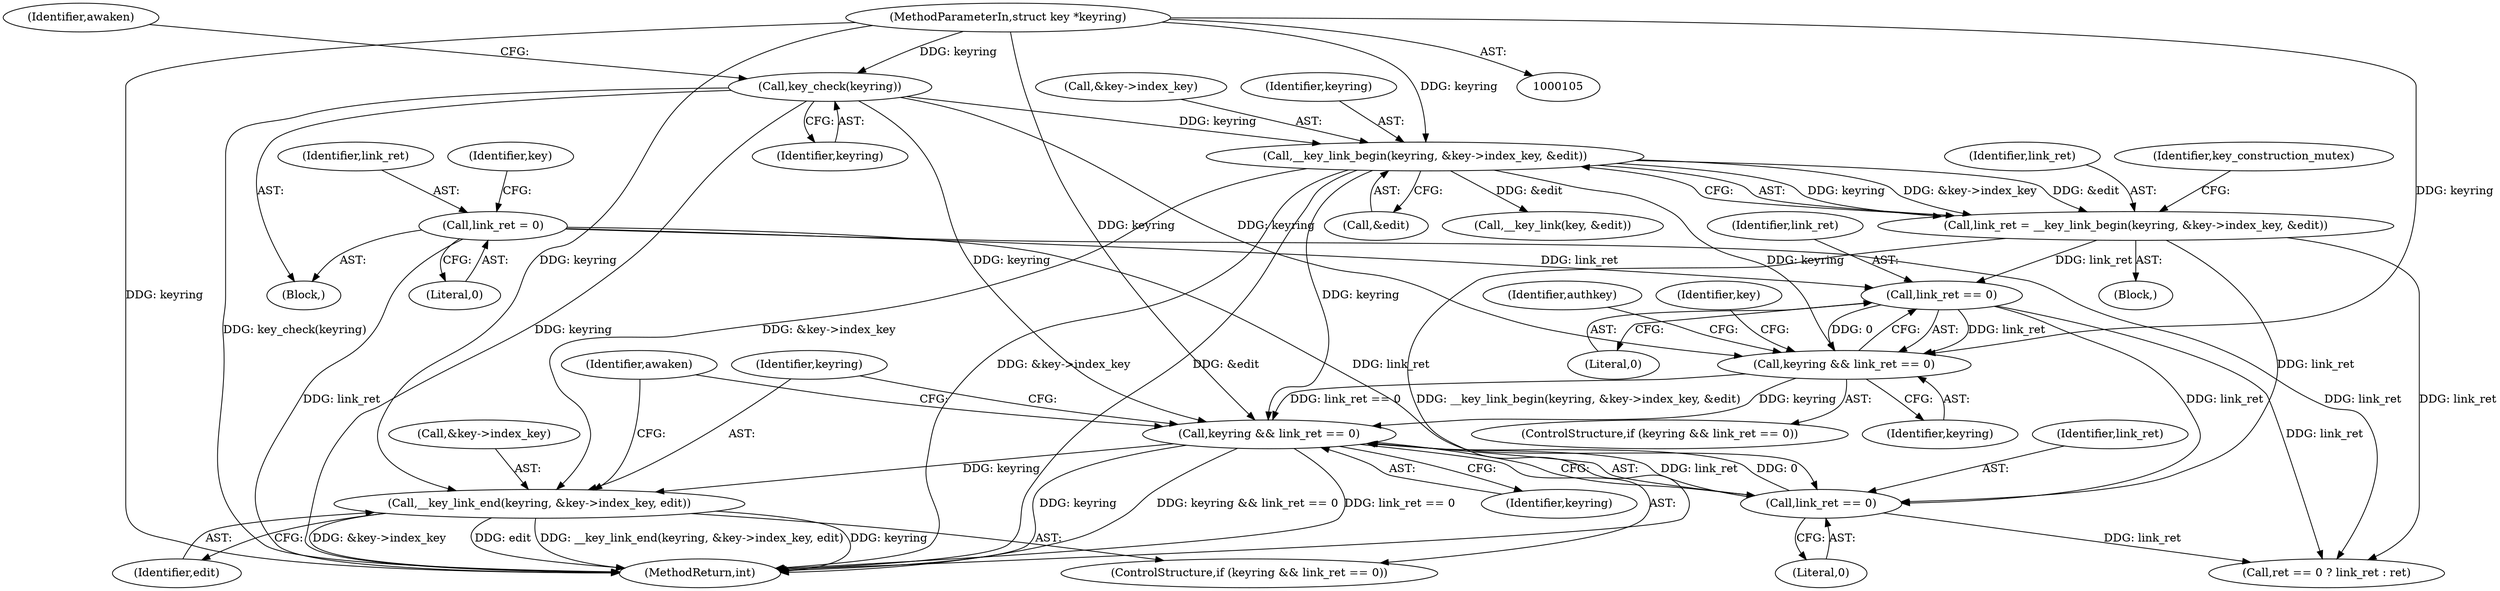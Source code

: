 digraph "0_linux_363b02dab09b3226f3bd1420dad9c72b79a42a76_6@pointer" {
"1000226" [label="(Call,__key_link_end(keyring, &key->index_key, edit))"];
"1000221" [label="(Call,keyring && link_ret == 0)"];
"1000122" [label="(Call,key_check(keyring))"];
"1000109" [label="(MethodParameterIn,struct key *keyring)"];
"1000143" [label="(Call,__key_link_begin(keyring, &key->index_key, &edit))"];
"1000204" [label="(Call,keyring && link_ret == 0)"];
"1000206" [label="(Call,link_ret == 0)"];
"1000141" [label="(Call,link_ret = __key_link_begin(keyring, &key->index_key, &edit))"];
"1000117" [label="(Call,link_ret = 0)"];
"1000223" [label="(Call,link_ret == 0)"];
"1000204" [label="(Call,keyring && link_ret == 0)"];
"1000234" [label="(Identifier,awaken)"];
"1000109" [label="(MethodParameterIn,struct key *keyring)"];
"1000227" [label="(Identifier,keyring)"];
"1000214" [label="(Identifier,authkey)"];
"1000141" [label="(Call,link_ret = __key_link_begin(keyring, &key->index_key, &edit))"];
"1000149" [label="(Call,&edit)"];
"1000121" [label="(Identifier,key)"];
"1000153" [label="(Identifier,key_construction_mutex)"];
"1000248" [label="(MethodReturn,int)"];
"1000208" [label="(Literal,0)"];
"1000122" [label="(Call,key_check(keyring))"];
"1000224" [label="(Identifier,link_ret)"];
"1000232" [label="(Identifier,edit)"];
"1000118" [label="(Identifier,link_ret)"];
"1000119" [label="(Literal,0)"];
"1000210" [label="(Identifier,key)"];
"1000223" [label="(Call,link_ret == 0)"];
"1000125" [label="(Identifier,awaken)"];
"1000228" [label="(Call,&key->index_key)"];
"1000242" [label="(Call,ret == 0 ? link_ret : ret)"];
"1000143" [label="(Call,__key_link_begin(keyring, &key->index_key, &edit))"];
"1000221" [label="(Call,keyring && link_ret == 0)"];
"1000123" [label="(Identifier,keyring)"];
"1000133" [label="(Block,)"];
"1000222" [label="(Identifier,keyring)"];
"1000220" [label="(ControlStructure,if (keyring && link_ret == 0))"];
"1000111" [label="(Block,)"];
"1000226" [label="(Call,__key_link_end(keyring, &key->index_key, edit))"];
"1000209" [label="(Call,__key_link(key, &edit))"];
"1000225" [label="(Literal,0)"];
"1000145" [label="(Call,&key->index_key)"];
"1000206" [label="(Call,link_ret == 0)"];
"1000142" [label="(Identifier,link_ret)"];
"1000205" [label="(Identifier,keyring)"];
"1000203" [label="(ControlStructure,if (keyring && link_ret == 0))"];
"1000117" [label="(Call,link_ret = 0)"];
"1000207" [label="(Identifier,link_ret)"];
"1000144" [label="(Identifier,keyring)"];
"1000226" -> "1000220"  [label="AST: "];
"1000226" -> "1000232"  [label="CFG: "];
"1000227" -> "1000226"  [label="AST: "];
"1000228" -> "1000226"  [label="AST: "];
"1000232" -> "1000226"  [label="AST: "];
"1000234" -> "1000226"  [label="CFG: "];
"1000226" -> "1000248"  [label="DDG: __key_link_end(keyring, &key->index_key, edit)"];
"1000226" -> "1000248"  [label="DDG: keyring"];
"1000226" -> "1000248"  [label="DDG: &key->index_key"];
"1000226" -> "1000248"  [label="DDG: edit"];
"1000221" -> "1000226"  [label="DDG: keyring"];
"1000109" -> "1000226"  [label="DDG: keyring"];
"1000143" -> "1000226"  [label="DDG: &key->index_key"];
"1000221" -> "1000220"  [label="AST: "];
"1000221" -> "1000222"  [label="CFG: "];
"1000221" -> "1000223"  [label="CFG: "];
"1000222" -> "1000221"  [label="AST: "];
"1000223" -> "1000221"  [label="AST: "];
"1000227" -> "1000221"  [label="CFG: "];
"1000234" -> "1000221"  [label="CFG: "];
"1000221" -> "1000248"  [label="DDG: keyring && link_ret == 0"];
"1000221" -> "1000248"  [label="DDG: link_ret == 0"];
"1000221" -> "1000248"  [label="DDG: keyring"];
"1000122" -> "1000221"  [label="DDG: keyring"];
"1000143" -> "1000221"  [label="DDG: keyring"];
"1000204" -> "1000221"  [label="DDG: keyring"];
"1000204" -> "1000221"  [label="DDG: link_ret == 0"];
"1000109" -> "1000221"  [label="DDG: keyring"];
"1000223" -> "1000221"  [label="DDG: link_ret"];
"1000223" -> "1000221"  [label="DDG: 0"];
"1000122" -> "1000111"  [label="AST: "];
"1000122" -> "1000123"  [label="CFG: "];
"1000123" -> "1000122"  [label="AST: "];
"1000125" -> "1000122"  [label="CFG: "];
"1000122" -> "1000248"  [label="DDG: keyring"];
"1000122" -> "1000248"  [label="DDG: key_check(keyring)"];
"1000109" -> "1000122"  [label="DDG: keyring"];
"1000122" -> "1000143"  [label="DDG: keyring"];
"1000122" -> "1000204"  [label="DDG: keyring"];
"1000109" -> "1000105"  [label="AST: "];
"1000109" -> "1000248"  [label="DDG: keyring"];
"1000109" -> "1000143"  [label="DDG: keyring"];
"1000109" -> "1000204"  [label="DDG: keyring"];
"1000143" -> "1000141"  [label="AST: "];
"1000143" -> "1000149"  [label="CFG: "];
"1000144" -> "1000143"  [label="AST: "];
"1000145" -> "1000143"  [label="AST: "];
"1000149" -> "1000143"  [label="AST: "];
"1000141" -> "1000143"  [label="CFG: "];
"1000143" -> "1000248"  [label="DDG: &edit"];
"1000143" -> "1000248"  [label="DDG: &key->index_key"];
"1000143" -> "1000141"  [label="DDG: keyring"];
"1000143" -> "1000141"  [label="DDG: &key->index_key"];
"1000143" -> "1000141"  [label="DDG: &edit"];
"1000143" -> "1000204"  [label="DDG: keyring"];
"1000143" -> "1000209"  [label="DDG: &edit"];
"1000204" -> "1000203"  [label="AST: "];
"1000204" -> "1000205"  [label="CFG: "];
"1000204" -> "1000206"  [label="CFG: "];
"1000205" -> "1000204"  [label="AST: "];
"1000206" -> "1000204"  [label="AST: "];
"1000210" -> "1000204"  [label="CFG: "];
"1000214" -> "1000204"  [label="CFG: "];
"1000206" -> "1000204"  [label="DDG: link_ret"];
"1000206" -> "1000204"  [label="DDG: 0"];
"1000206" -> "1000208"  [label="CFG: "];
"1000207" -> "1000206"  [label="AST: "];
"1000208" -> "1000206"  [label="AST: "];
"1000141" -> "1000206"  [label="DDG: link_ret"];
"1000117" -> "1000206"  [label="DDG: link_ret"];
"1000206" -> "1000223"  [label="DDG: link_ret"];
"1000206" -> "1000242"  [label="DDG: link_ret"];
"1000141" -> "1000133"  [label="AST: "];
"1000142" -> "1000141"  [label="AST: "];
"1000153" -> "1000141"  [label="CFG: "];
"1000141" -> "1000248"  [label="DDG: __key_link_begin(keyring, &key->index_key, &edit)"];
"1000141" -> "1000223"  [label="DDG: link_ret"];
"1000141" -> "1000242"  [label="DDG: link_ret"];
"1000117" -> "1000111"  [label="AST: "];
"1000117" -> "1000119"  [label="CFG: "];
"1000118" -> "1000117"  [label="AST: "];
"1000119" -> "1000117"  [label="AST: "];
"1000121" -> "1000117"  [label="CFG: "];
"1000117" -> "1000248"  [label="DDG: link_ret"];
"1000117" -> "1000223"  [label="DDG: link_ret"];
"1000117" -> "1000242"  [label="DDG: link_ret"];
"1000223" -> "1000225"  [label="CFG: "];
"1000224" -> "1000223"  [label="AST: "];
"1000225" -> "1000223"  [label="AST: "];
"1000223" -> "1000242"  [label="DDG: link_ret"];
}
